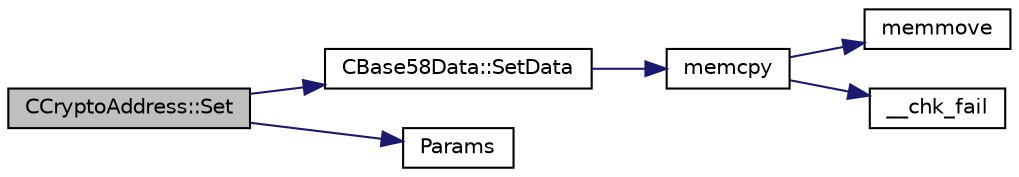digraph "CCryptoAddress::Set"
{
  edge [fontname="Helvetica",fontsize="10",labelfontname="Helvetica",labelfontsize="10"];
  node [fontname="Helvetica",fontsize="10",shape=record];
  rankdir="LR";
  Node59 [label="CCryptoAddress::Set",height=0.2,width=0.4,color="black", fillcolor="grey75", style="filled", fontcolor="black"];
  Node59 -> Node60 [color="midnightblue",fontsize="10",style="solid",fontname="Helvetica"];
  Node60 [label="CBase58Data::SetData",height=0.2,width=0.4,color="black", fillcolor="white", style="filled",URL="$d2/d08/class_c_base58_data.html#afab1c06a0a4f631fd889434a2bc48c27"];
  Node60 -> Node61 [color="midnightblue",fontsize="10",style="solid",fontname="Helvetica"];
  Node61 [label="memcpy",height=0.2,width=0.4,color="black", fillcolor="white", style="filled",URL="$d5/d9f/glibc__compat_8cpp.html#a0f46826ab0466591e136db24394923cf"];
  Node61 -> Node62 [color="midnightblue",fontsize="10",style="solid",fontname="Helvetica"];
  Node62 [label="memmove",height=0.2,width=0.4,color="black", fillcolor="white", style="filled",URL="$d5/d9f/glibc__compat_8cpp.html#a9778d49e9029dd75bc53ecbbf9f5e9a1"];
  Node61 -> Node63 [color="midnightblue",fontsize="10",style="solid",fontname="Helvetica"];
  Node63 [label="__chk_fail",height=0.2,width=0.4,color="black", fillcolor="white", style="filled",URL="$d5/d9f/glibc__compat_8cpp.html#a424ac71631da5ada2976630ff67051d1"];
  Node59 -> Node64 [color="midnightblue",fontsize="10",style="solid",fontname="Helvetica"];
  Node64 [label="Params",height=0.2,width=0.4,color="black", fillcolor="white", style="filled",URL="$df/dbf/chainparams_8cpp.html#ace5c5b706d71a324a417dd2db394fd4a",tooltip="Return the currently selected parameters. "];
}
